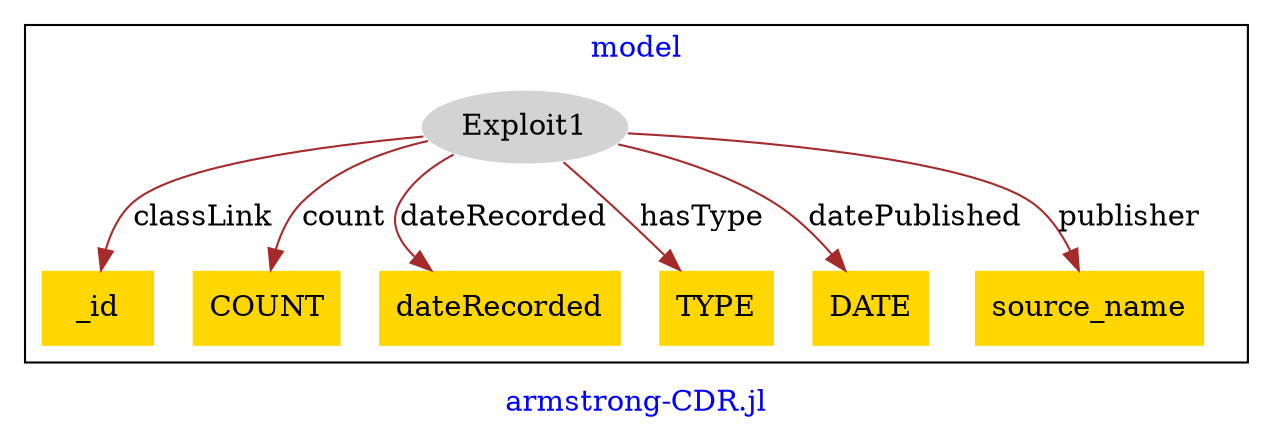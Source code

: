 digraph n0 {
fontcolor="blue"
remincross="true"
label="armstrong-CDR.jl"
subgraph cluster {
label="model"
n2[style="filled",color="white",fillcolor="lightgray",label="Exploit1"];
n3[shape="plaintext",style="filled",fillcolor="gold",label="_id"];
n4[shape="plaintext",style="filled",fillcolor="gold",label="COUNT"];
n5[shape="plaintext",style="filled",fillcolor="gold",label="dateRecorded"];
n6[shape="plaintext",style="filled",fillcolor="gold",label="TYPE"];
n7[shape="plaintext",style="filled",fillcolor="gold",label="DATE"];
n8[shape="plaintext",style="filled",fillcolor="gold",label="source_name"];
}
n2 -> n3[color="brown",fontcolor="black",label="classLink"]
n2 -> n4[color="brown",fontcolor="black",label="count"]
n2 -> n5[color="brown",fontcolor="black",label="dateRecorded"]
n2 -> n6[color="brown",fontcolor="black",label="hasType"]
n2 -> n7[color="brown",fontcolor="black",label="datePublished"]
n2 -> n8[color="brown",fontcolor="black",label="publisher"]
}
